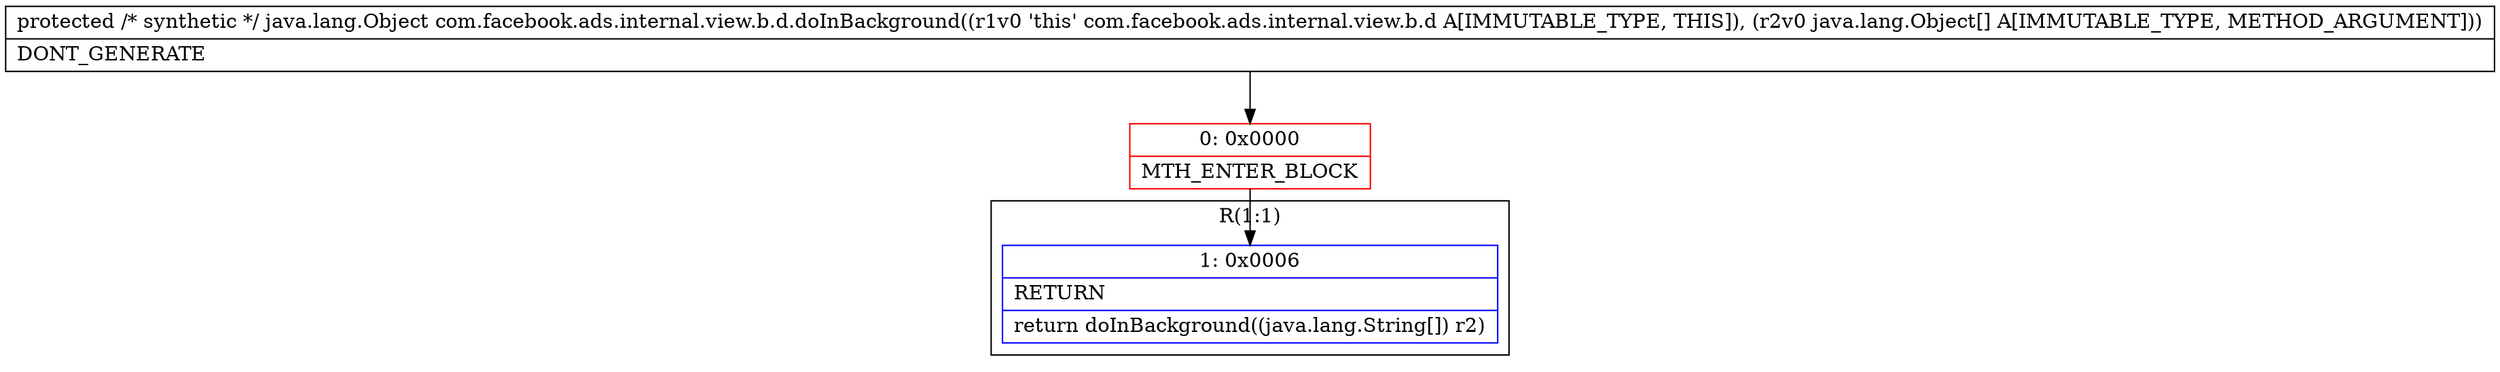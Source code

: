 digraph "CFG forcom.facebook.ads.internal.view.b.d.doInBackground([Ljava\/lang\/Object;)Ljava\/lang\/Object;" {
subgraph cluster_Region_1177597122 {
label = "R(1:1)";
node [shape=record,color=blue];
Node_1 [shape=record,label="{1\:\ 0x0006|RETURN\l|return doInBackground((java.lang.String[]) r2)\l}"];
}
Node_0 [shape=record,color=red,label="{0\:\ 0x0000|MTH_ENTER_BLOCK\l}"];
MethodNode[shape=record,label="{protected \/* synthetic *\/ java.lang.Object com.facebook.ads.internal.view.b.d.doInBackground((r1v0 'this' com.facebook.ads.internal.view.b.d A[IMMUTABLE_TYPE, THIS]), (r2v0 java.lang.Object[] A[IMMUTABLE_TYPE, METHOD_ARGUMENT]))  | DONT_GENERATE\l}"];
MethodNode -> Node_0;
Node_0 -> Node_1;
}

